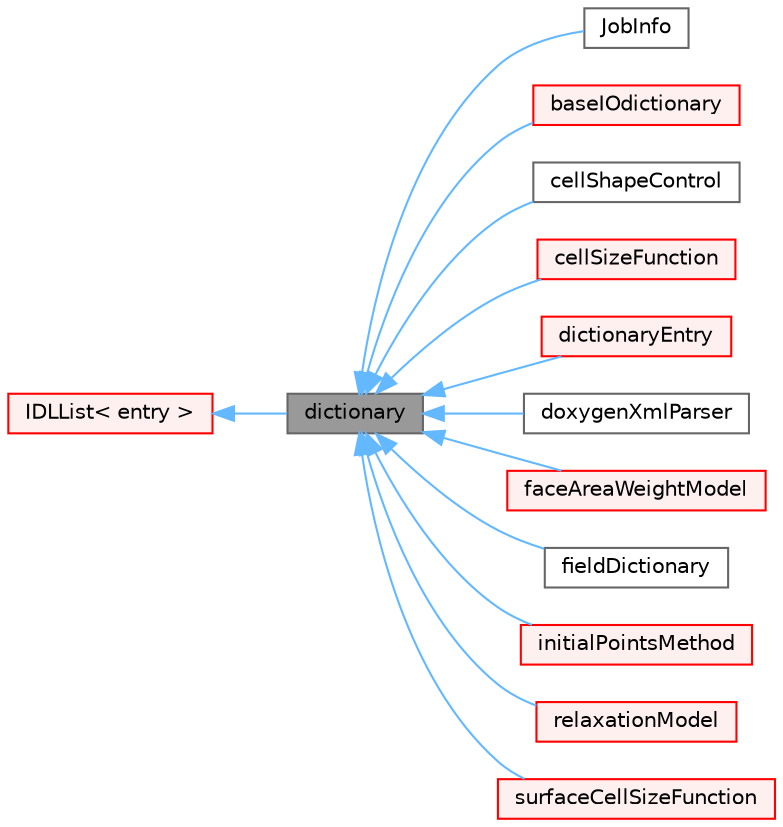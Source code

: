 digraph "dictionary"
{
 // LATEX_PDF_SIZE
  bgcolor="transparent";
  edge [fontname=Helvetica,fontsize=10,labelfontname=Helvetica,labelfontsize=10];
  node [fontname=Helvetica,fontsize=10,shape=box,height=0.2,width=0.4];
  rankdir="LR";
  Node1 [id="Node000001",label="dictionary",height=0.2,width=0.4,color="gray40", fillcolor="grey60", style="filled", fontcolor="black",tooltip="A list of keyword definitions, which are a keyword followed by a number of values (eg,..."];
  Node2 -> Node1 [id="edge1_Node000001_Node000002",dir="back",color="steelblue1",style="solid",tooltip=" "];
  Node2 [id="Node000002",label="IDLList\< entry \>",height=0.2,width=0.4,color="red", fillcolor="#FFF0F0", style="filled",URL="$classFoam_1_1ILList.html",tooltip="Template class for intrusive linked lists."];
  Node1 -> Node5 [id="edge2_Node000001_Node000005",dir="back",color="steelblue1",style="solid",tooltip=" "];
  Node5 [id="Node000005",label="JobInfo",height=0.2,width=0.4,color="gray40", fillcolor="white", style="filled",URL="$classFoam_1_1JobInfo.html",tooltip="Helper class for recording information about run/finished jobs, acts like global singleton."];
  Node1 -> Node6 [id="edge3_Node000001_Node000006",dir="back",color="steelblue1",style="solid",tooltip=" "];
  Node6 [id="Node000006",label="baseIOdictionary",height=0.2,width=0.4,color="red", fillcolor="#FFF0F0", style="filled",URL="$classFoam_1_1baseIOdictionary.html",tooltip="baseIOdictionary is derived from dictionary and IOobject to give the dictionary automatic IO function..."];
  Node1 -> Node258 [id="edge4_Node000001_Node000258",dir="back",color="steelblue1",style="solid",tooltip=" "];
  Node258 [id="Node000258",label="cellShapeControl",height=0.2,width=0.4,color="gray40", fillcolor="white", style="filled",URL="$classFoam_1_1cellShapeControl.html",tooltip=" "];
  Node1 -> Node259 [id="edge5_Node000001_Node000259",dir="back",color="steelblue1",style="solid",tooltip=" "];
  Node259 [id="Node000259",label="cellSizeFunction",height=0.2,width=0.4,color="red", fillcolor="#FFF0F0", style="filled",URL="$classFoam_1_1cellSizeFunction.html",tooltip="Abstract base class for specifying target cell sizes."];
  Node1 -> Node265 [id="edge6_Node000001_Node000265",dir="back",color="steelblue1",style="solid",tooltip=" "];
  Node265 [id="Node000265",label="dictionaryEntry",height=0.2,width=0.4,color="red", fillcolor="#FFF0F0", style="filled",URL="$classFoam_1_1dictionaryEntry.html",tooltip="A keyword and a list of tokens is a 'dictionaryEntry'."];
  Node1 -> Node267 [id="edge7_Node000001_Node000267",dir="back",color="steelblue1",style="solid",tooltip=" "];
  Node267 [id="Node000267",label="doxygenXmlParser",height=0.2,width=0.4,color="gray40", fillcolor="white", style="filled",URL="$classFoam_1_1doxygenXmlParser.html",tooltip="Parser for doxygen XML."];
  Node1 -> Node268 [id="edge8_Node000001_Node000268",dir="back",color="steelblue1",style="solid",tooltip=" "];
  Node268 [id="Node000268",label="faceAreaWeightModel",height=0.2,width=0.4,color="red", fillcolor="#FFF0F0", style="filled",URL="$classFoam_1_1faceAreaWeightModel.html",tooltip="Abstract base class for providing faceAreaWeight values to the cell motion controller based on an arg..."];
  Node1 -> Node270 [id="edge9_Node000001_Node000270",dir="back",color="steelblue1",style="solid",tooltip=" "];
  Node270 [id="Node000270",label="fieldDictionary",height=0.2,width=0.4,color="gray40", fillcolor="white", style="filled",URL="$classFoam_1_1fieldDictionary.html",tooltip="Read field as dictionary (without mesh)."];
  Node1 -> Node271 [id="edge10_Node000001_Node000271",dir="back",color="steelblue1",style="solid",tooltip=" "];
  Node271 [id="Node000271",label="initialPointsMethod",height=0.2,width=0.4,color="red", fillcolor="#FFF0F0", style="filled",URL="$classFoam_1_1initialPointsMethod.html",tooltip="Abstract base class for generating initial points for a conformalVoronoiMesh."];
  Node1 -> Node278 [id="edge11_Node000001_Node000278",dir="back",color="steelblue1",style="solid",tooltip=" "];
  Node278 [id="Node000278",label="relaxationModel",height=0.2,width=0.4,color="red", fillcolor="#FFF0F0", style="filled",URL="$classFoam_1_1relaxationModel.html",tooltip="Abstract base class for providing relaxation values to the cell motion controller."];
  Node1 -> Node281 [id="edge12_Node000001_Node000281",dir="back",color="steelblue1",style="solid",tooltip=" "];
  Node281 [id="Node000281",label="surfaceCellSizeFunction",height=0.2,width=0.4,color="red", fillcolor="#FFF0F0", style="filled",URL="$classFoam_1_1surfaceCellSizeFunction.html",tooltip="Abstract base class for specifying target cell sizes."];
}
